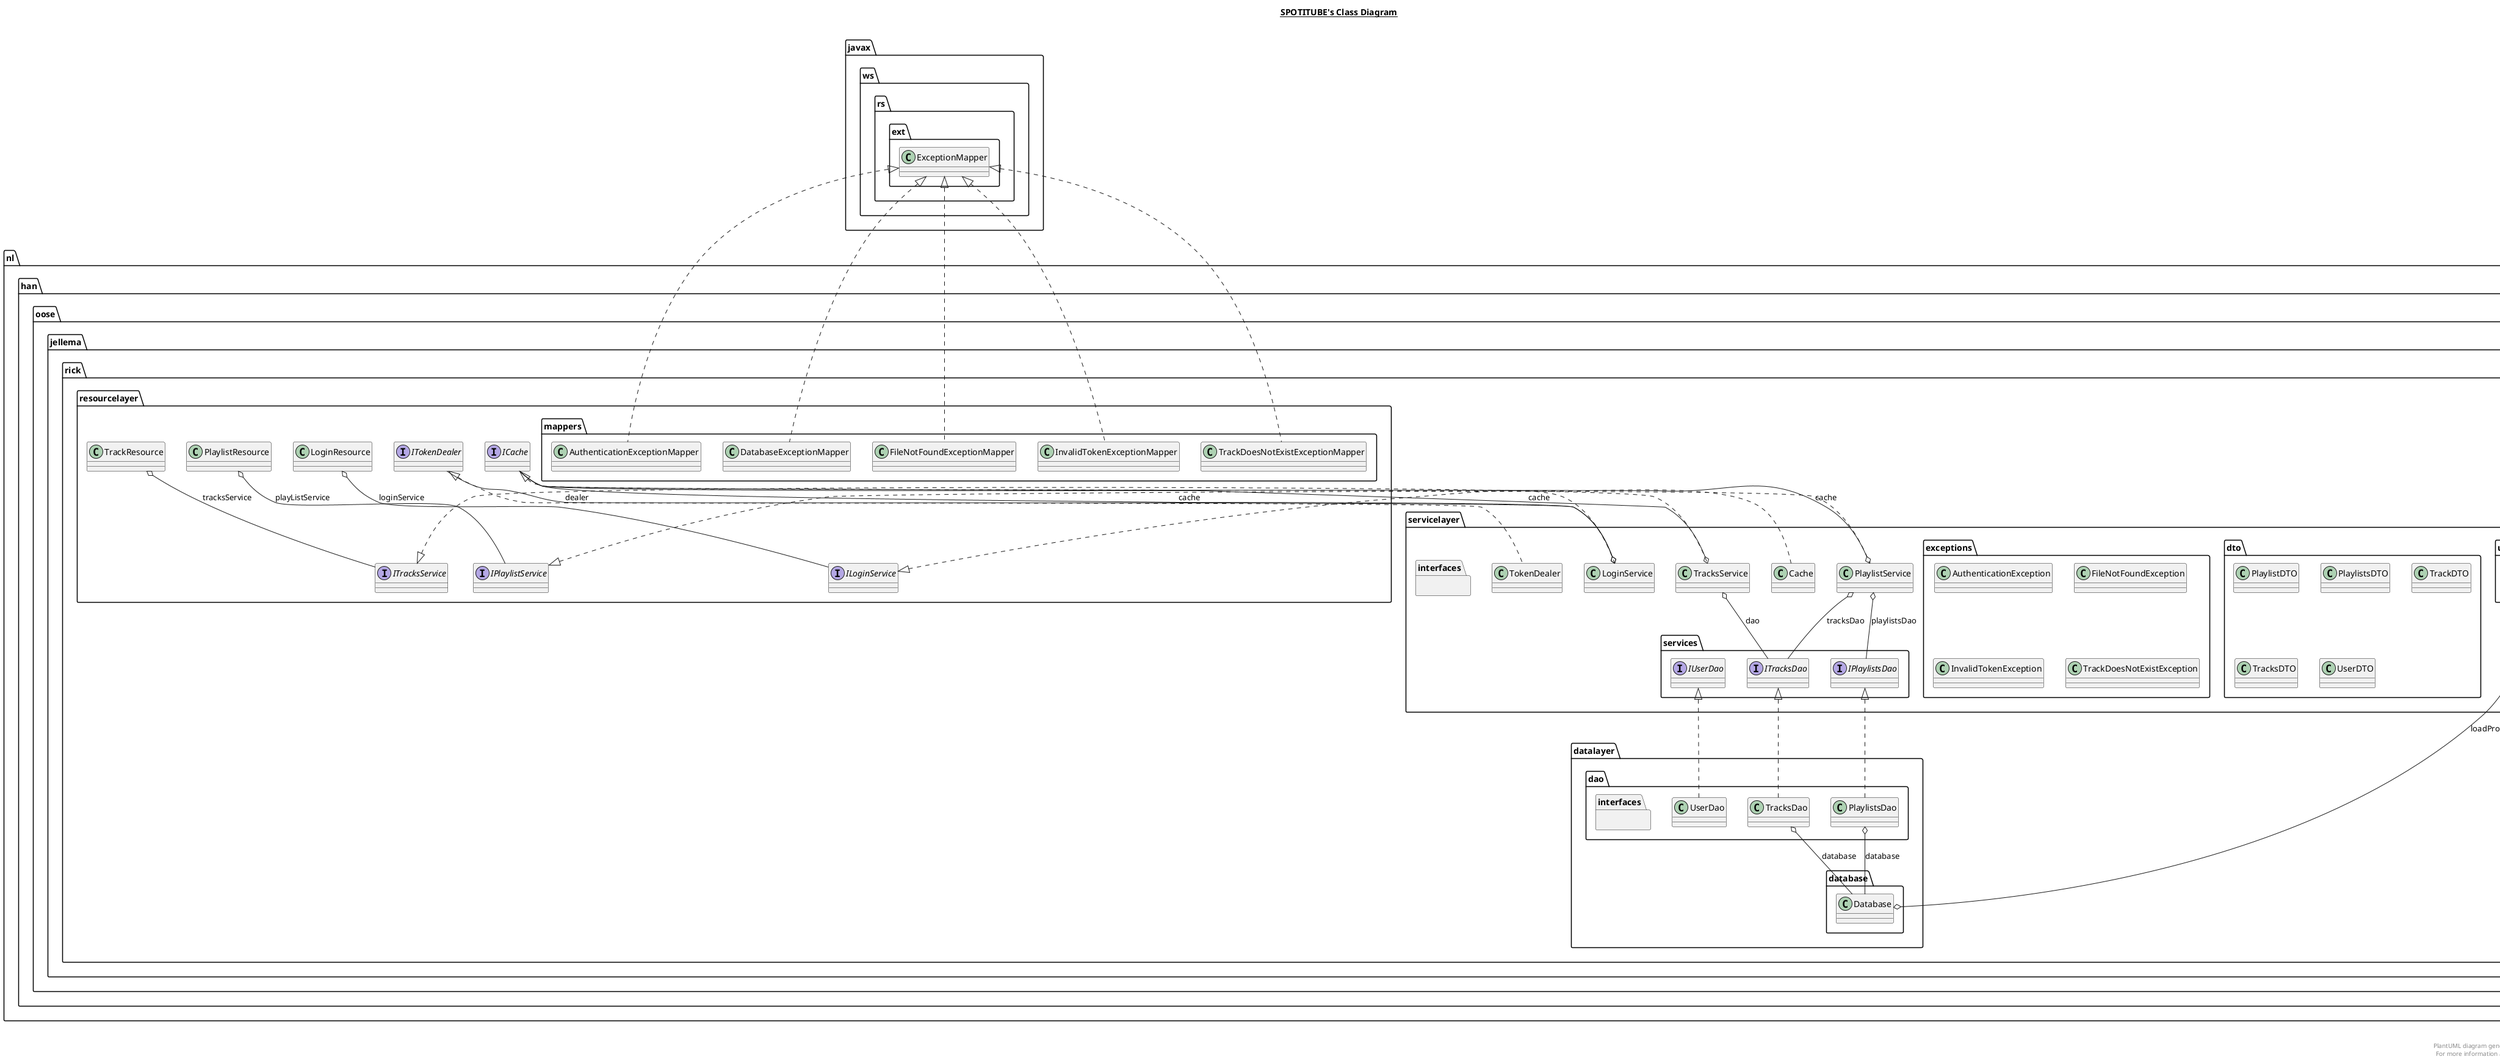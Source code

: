 @startuml

title __SPOTITUBE's Class Diagram__\n

  namespace nl.han.oose.jellema.rick.datalayer.dao {
    class nl.han.oose.jellema.rick.datalayer.dao.PlaylistsDao {
    }
  }
  

  namespace nl.han.oose.jellema.rick.datalayer.dao {
    class nl.han.oose.jellema.rick.datalayer.dao.TracksDao {
    }
  }
  

  namespace nl.han.oose.jellema.rick.datalayer.dao {
    class nl.han.oose.jellema.rick.datalayer.dao.UserDao {
    }
  }
  

  namespace nl.han.oose.jellema.rick.datalayer.dao {
    namespace interfaces {
      interface nl.han.oose.jellema.rick.servicelayer.services.IPlaylistsDao {
      }
    }
  }
  

  namespace nl.han.oose.jellema.rick.datalayer.dao {
    namespace interfaces {
      interface nl.han.oose.jellema.rick.servicelayer.services.ITracksDao {
      }
    }
  }
  

  namespace nl.han.oose.jellema.rick.datalayer.dao {
    namespace interfaces {
      interface nl.han.oose.jellema.rick.servicelayer.services.IUserDao {
      }
    }
  }
  

  namespace nl.han.oose.jellema.rick.datalayer.database {
    class nl.han.oose.jellema.rick.datalayer.database.Database {
    }
  }
  

  namespace nl.han.oose.jellema.rick.resourcelayer {
    class nl.han.oose.jellema.rick.resourcelayer.LoginResource {
    }
  }
  

  namespace nl.han.oose.jellema.rick.resourcelayer {
    class nl.han.oose.jellema.rick.resourcelayer.PlaylistResource {
    }
  }
  

  namespace nl.han.oose.jellema.rick.resourcelayer {
    class nl.han.oose.jellema.rick.resourcelayer.TrackResource {
    }
  }
  

  namespace nl.han.oose.jellema.rick.resourcelayer {
    namespace mappers {
      class nl.han.oose.jellema.rick.resourcelayer.mappers.AuthenticationExceptionMapper {
      }
    }
  }
  

  namespace nl.han.oose.jellema.rick.resourcelayer {
    namespace mappers {
      class nl.han.oose.jellema.rick.resourcelayer.mappers.DatabaseExceptionMapper {
      }
    }
  }
  

  namespace nl.han.oose.jellema.rick.resourcelayer {
    namespace mappers {
      class nl.han.oose.jellema.rick.resourcelayer.mappers.FileNotFoundExceptionMapper {
      }
    }
  }
  

  namespace nl.han.oose.jellema.rick.resourcelayer {
    namespace mappers {
      class nl.han.oose.jellema.rick.resourcelayer.mappers.InvalidTokenExceptionMapper {
      }
    }
  }
  

  namespace nl.han.oose.jellema.rick.resourcelayer {
    namespace mappers {
      class nl.han.oose.jellema.rick.resourcelayer.mappers.TrackDoesNotExistExceptionMapper {
      }
    }
  }
  

  namespace nl.han.oose.jellema.rick.servicelayer {
    class nl.han.oose.jellema.rick.servicelayer.Cache {
    }
  }
  

  namespace nl.han.oose.jellema.rick.servicelayer {
    class nl.han.oose.jellema.rick.servicelayer.LoginService {
    }
  }
  

  namespace nl.han.oose.jellema.rick.servicelayer {
    class nl.han.oose.jellema.rick.servicelayer.PlaylistService {
    }
  }
  

  namespace nl.han.oose.jellema.rick.servicelayer {
    class nl.han.oose.jellema.rick.servicelayer.TokenDealer {
    }
  }
  

  namespace nl.han.oose.jellema.rick.servicelayer {
    class nl.han.oose.jellema.rick.servicelayer.TracksService {
    }
  }
  

  namespace nl.han.oose.jellema.rick.servicelayer {
    namespace dto {
      class nl.han.oose.jellema.rick.servicelayer.dto.PlaylistDTO {
      }
    }
  }
  

  namespace nl.han.oose.jellema.rick.servicelayer {
    namespace dto {
      class nl.han.oose.jellema.rick.servicelayer.dto.PlaylistsDTO {
      }
    }
  }
  

  namespace nl.han.oose.jellema.rick.servicelayer {
    namespace dto {
      class nl.han.oose.jellema.rick.servicelayer.dto.TrackDTO {
      }
    }
  }
  

  namespace nl.han.oose.jellema.rick.servicelayer {
    namespace dto {
      class nl.han.oose.jellema.rick.servicelayer.dto.TracksDTO {
      }
    }
  }
  

  namespace nl.han.oose.jellema.rick.servicelayer {
    namespace dto {
      class nl.han.oose.jellema.rick.servicelayer.dto.UserDTO {
      }
    }
  }
  

  namespace nl.han.oose.jellema.rick.servicelayer {
    namespace exceptions {
      class nl.han.oose.jellema.rick.servicelayer.exceptions.AuthenticationException {
      }
    }
  }
  

  namespace nl.han.oose.jellema.rick.servicelayer {
    namespace exceptions {
      class nl.han.oose.jellema.rick.servicelayer.exceptions.FileNotFoundException {
      }
    }
  }
  

  namespace nl.han.oose.jellema.rick.servicelayer {
    namespace exceptions {
      class nl.han.oose.jellema.rick.servicelayer.exceptions.InvalidTokenException {
      }
    }
  }
  

  namespace nl.han.oose.jellema.rick.servicelayer {
    namespace exceptions {
      class nl.han.oose.jellema.rick.servicelayer.exceptions.TrackDoesNotExistException {
      }
    }
  }
  

  namespace nl.han.oose.jellema.rick.servicelayer {
    namespace interfaces {
      interface nl.han.oose.jellema.rick.resourcelayer.ICache {
      }
    }
  }
  

  namespace nl.han.oose.jellema.rick.servicelayer {
    namespace interfaces {
      interface nl.han.oose.jellema.rick.resourcelayer.ILoginService {
      }
    }
  }
  

  namespace nl.han.oose.jellema.rick.servicelayer {
    namespace interfaces {
      interface nl.han.oose.jellema.rick.resourcelayer.IPlaylistService {
      }
    }
  }
  

  namespace nl.han.oose.jellema.rick.servicelayer {
    namespace interfaces {
      interface nl.han.oose.jellema.rick.resourcelayer.ITokenDealer {
      }
    }
  }
  

  namespace nl.han.oose.jellema.rick.servicelayer {
    namespace interfaces {
      interface nl.han.oose.jellema.rick.resourcelayer.ITracksService {
      }
    }
  }
  

  namespace nl.han.oose.jellema.rick.servicelayer {
    namespace utils {
      class nl.han.oose.jellema.rick.servicelayer.utils.PropertiesFiles {
      }
    }
  }
  

  nl.han.oose.jellema.rick.datalayer.dao.PlaylistsDao .up.|> nl.han.oose.jellema.rick.servicelayer.services.IPlaylistsDao
  nl.han.oose.jellema.rick.datalayer.dao.PlaylistsDao o-- nl.han.oose.jellema.rick.datalayer.database.Database : database
  nl.han.oose.jellema.rick.datalayer.dao.TracksDao .up.|> nl.han.oose.jellema.rick.servicelayer.services.ITracksDao
  nl.han.oose.jellema.rick.datalayer.dao.TracksDao o-- nl.han.oose.jellema.rick.datalayer.database.Database : database
  nl.han.oose.jellema.rick.datalayer.dao.UserDao .up.|> nl.han.oose.jellema.rick.servicelayer.services.IUserDao
  nl.han.oose.jellema.rick.datalayer.database.Database o-- nl.han.oose.jellema.rick.servicelayer.utils.PropertiesFiles : loadProperties
  nl.han.oose.jellema.rick.resourcelayer.LoginResource o-- nl.han.oose.jellema.rick.resourcelayer.ILoginService : loginService
  nl.han.oose.jellema.rick.resourcelayer.PlaylistResource o-- nl.han.oose.jellema.rick.resourcelayer.IPlaylistService : playListService
  nl.han.oose.jellema.rick.resourcelayer.TrackResource o-- nl.han.oose.jellema.rick.resourcelayer.ITracksService : tracksService
  nl.han.oose.jellema.rick.resourcelayer.mappers.AuthenticationExceptionMapper .up.|> javax.ws.rs.ext.ExceptionMapper
  nl.han.oose.jellema.rick.resourcelayer.mappers.DatabaseExceptionMapper .up.|> javax.ws.rs.ext.ExceptionMapper
  nl.han.oose.jellema.rick.resourcelayer.mappers.FileNotFoundExceptionMapper .up.|> javax.ws.rs.ext.ExceptionMapper
  nl.han.oose.jellema.rick.resourcelayer.mappers.InvalidTokenExceptionMapper .up.|> javax.ws.rs.ext.ExceptionMapper
  nl.han.oose.jellema.rick.resourcelayer.mappers.TrackDoesNotExistExceptionMapper .up.|> javax.ws.rs.ext.ExceptionMapper
  nl.han.oose.jellema.rick.servicelayer.Cache .up.|> nl.han.oose.jellema.rick.resourcelayer.ICache
  nl.han.oose.jellema.rick.servicelayer.LoginService .up.|> nl.han.oose.jellema.rick.resourcelayer.ILoginService
  nl.han.oose.jellema.rick.servicelayer.LoginService o-- nl.han.oose.jellema.rick.resourcelayer.ICache : cache
  nl.han.oose.jellema.rick.servicelayer.LoginService o-- nl.han.oose.jellema.rick.resourcelayer.ITokenDealer : dealer
  nl.han.oose.jellema.rick.servicelayer.PlaylistService .up.|> nl.han.oose.jellema.rick.resourcelayer.IPlaylistService
  nl.han.oose.jellema.rick.servicelayer.PlaylistService o-- nl.han.oose.jellema.rick.resourcelayer.ICache : cache
  nl.han.oose.jellema.rick.servicelayer.PlaylistService o-- nl.han.oose.jellema.rick.servicelayer.services.IPlaylistsDao : playlistsDao
  nl.han.oose.jellema.rick.servicelayer.PlaylistService o-- nl.han.oose.jellema.rick.servicelayer.services.ITracksDao : tracksDao
  nl.han.oose.jellema.rick.servicelayer.TokenDealer .up.|> nl.han.oose.jellema.rick.resourcelayer.ITokenDealer
  nl.han.oose.jellema.rick.servicelayer.TracksService .up.|> nl.han.oose.jellema.rick.resourcelayer.ITracksService
  nl.han.oose.jellema.rick.servicelayer.TracksService o-- nl.han.oose.jellema.rick.resourcelayer.ICache : cache
  nl.han.oose.jellema.rick.servicelayer.TracksService o-- nl.han.oose.jellema.rick.servicelayer.services.ITracksDao : dao


right footer


PlantUML diagram generated by SketchIt! (https://bitbucket.org/pmesmeur/sketch.it)
For more information about this tool, please contact philippe.mesmeur@gmail.com
endfooter

@enduml
